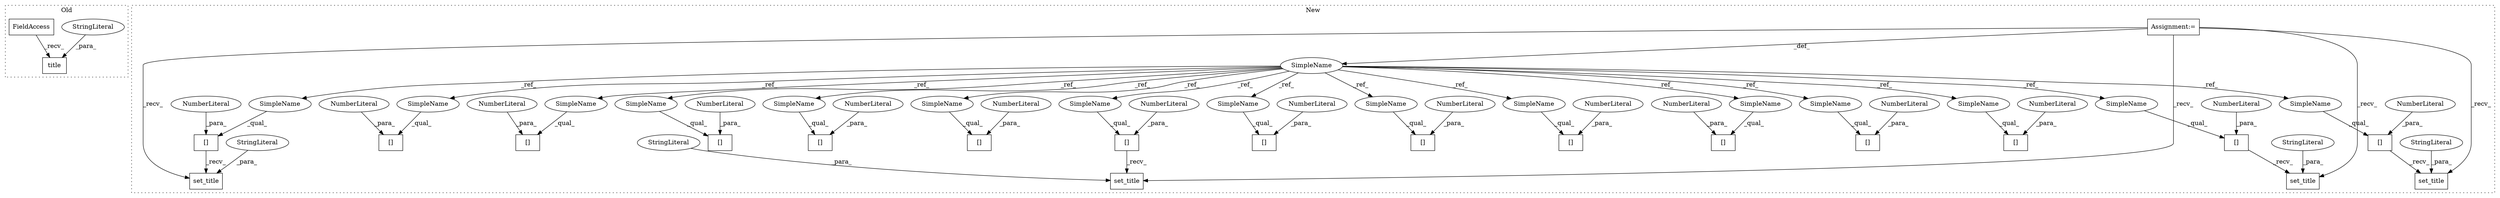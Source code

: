digraph G {
subgraph cluster0 {
1 [label="title" a="32" s="1645,1674" l="6,1" shape="box"];
3 [label="StringLiteral" a="45" s="1651" l="23" shape="ellipse"];
4 [label="FieldAccess" a="22" s="1627" l="10" shape="box"];
label = "Old";
style="dotted";
}
subgraph cluster1 {
2 [label="[]" a="2" s="1806,1811" l="4,1" shape="box"];
5 [label="NumberLiteral" a="34" s="1810" l="1" shape="ellipse"];
6 [label="SimpleName" a="42" s="977" l="3" shape="ellipse"];
7 [label="[]" a="2" s="1783,1788" l="4,1" shape="box"];
8 [label="NumberLiteral" a="34" s="1787" l="1" shape="ellipse"];
9 [label="[]" a="2" s="1729,1734" l="4,1" shape="box"];
10 [label="NumberLiteral" a="34" s="1733" l="1" shape="ellipse"];
11 [label="[]" a="2" s="1399,1404" l="4,1" shape="box"];
12 [label="NumberLiteral" a="34" s="1403" l="1" shape="ellipse"];
13 [label="[]" a="2" s="1581,1586" l="4,1" shape="box"];
14 [label="NumberLiteral" a="34" s="1585" l="1" shape="ellipse"];
15 [label="[]" a="2" s="1630,1635" l="4,1" shape="box"];
16 [label="NumberLiteral" a="34" s="1634" l="1" shape="ellipse"];
17 [label="[]" a="2" s="1326,1331" l="4,1" shape="box"];
18 [label="NumberLiteral" a="34" s="1330" l="1" shape="ellipse"];
19 [label="[]" a="2" s="1487,1492" l="4,1" shape="box"];
20 [label="NumberLiteral" a="34" s="1491" l="1" shape="ellipse"];
21 [label="Assignment:=" a="7" s="980" l="1" shape="box"];
22 [label="[]" a="2" s="1926,1931" l="4,1" shape="box"];
23 [label="NumberLiteral" a="34" s="1930" l="1" shape="ellipse"];
24 [label="[]" a="2" s="1534,1539" l="4,1" shape="box"];
25 [label="NumberLiteral" a="34" s="1538" l="1" shape="ellipse"];
26 [label="[]" a="2" s="1680,1685" l="4,1" shape="box"];
27 [label="NumberLiteral" a="34" s="1684" l="1" shape="ellipse"];
28 [label="[]" a="2" s="1386,1391" l="4,1" shape="box"];
29 [label="NumberLiteral" a="34" s="1390" l="1" shape="ellipse"];
30 [label="[]" a="2" s="1438,1443" l="4,1" shape="box"];
31 [label="NumberLiteral" a="34" s="1442" l="1" shape="ellipse"];
32 [label="[]" a="2" s="1261,1266" l="4,1" shape="box"];
33 [label="NumberLiteral" a="34" s="1265" l="1" shape="ellipse"];
34 [label="[]" a="2" s="1853,1858" l="4,1" shape="box"];
35 [label="NumberLiteral" a="34" s="1857" l="1" shape="ellipse"];
36 [label="set_title" a="32" s="1860,1903" l="10,1" shape="box"];
37 [label="StringLiteral" a="45" s="1870" l="33" shape="ellipse"];
38 [label="set_title" a="32" s="1494,1527" l="10,1" shape="box"];
39 [label="StringLiteral" a="45" s="1504" l="23" shape="ellipse"];
40 [label="set_title" a="32" s="1637,1670" l="10,1" shape="box"];
41 [label="StringLiteral" a="45" s="1647" l="23" shape="ellipse"];
42 [label="set_title" a="32" s="1333,1360" l="10,1" shape="box"];
43 [label="StringLiteral" a="45" s="1343" l="17" shape="ellipse"];
44 [label="SimpleName" a="42" s="1680" l="3" shape="ellipse"];
45 [label="SimpleName" a="42" s="1386" l="3" shape="ellipse"];
46 [label="SimpleName" a="42" s="1487" l="3" shape="ellipse"];
47 [label="SimpleName" a="42" s="1630" l="3" shape="ellipse"];
48 [label="SimpleName" a="42" s="1399" l="3" shape="ellipse"];
49 [label="SimpleName" a="42" s="1534" l="3" shape="ellipse"];
50 [label="SimpleName" a="42" s="1326" l="3" shape="ellipse"];
51 [label="SimpleName" a="42" s="1783" l="3" shape="ellipse"];
52 [label="SimpleName" a="42" s="1729" l="3" shape="ellipse"];
53 [label="SimpleName" a="42" s="1853" l="3" shape="ellipse"];
54 [label="SimpleName" a="42" s="1806" l="3" shape="ellipse"];
55 [label="SimpleName" a="42" s="1581" l="3" shape="ellipse"];
56 [label="SimpleName" a="42" s="1261" l="3" shape="ellipse"];
57 [label="SimpleName" a="42" s="1438" l="3" shape="ellipse"];
58 [label="SimpleName" a="42" s="1926" l="3" shape="ellipse"];
label = "New";
style="dotted";
}
3 -> 1 [label="_para_"];
4 -> 1 [label="_recv_"];
5 -> 2 [label="_para_"];
6 -> 57 [label="_ref_"];
6 -> 58 [label="_ref_"];
6 -> 55 [label="_ref_"];
6 -> 56 [label="_ref_"];
6 -> 46 [label="_ref_"];
6 -> 47 [label="_ref_"];
6 -> 48 [label="_ref_"];
6 -> 53 [label="_ref_"];
6 -> 50 [label="_ref_"];
6 -> 54 [label="_ref_"];
6 -> 49 [label="_ref_"];
6 -> 51 [label="_ref_"];
6 -> 52 [label="_ref_"];
6 -> 45 [label="_ref_"];
6 -> 44 [label="_ref_"];
8 -> 7 [label="_para_"];
10 -> 9 [label="_para_"];
12 -> 11 [label="_para_"];
14 -> 13 [label="_para_"];
15 -> 40 [label="_recv_"];
16 -> 15 [label="_para_"];
17 -> 42 [label="_recv_"];
18 -> 17 [label="_para_"];
19 -> 38 [label="_recv_"];
20 -> 19 [label="_para_"];
21 -> 6 [label="_def_"];
21 -> 38 [label="_recv_"];
21 -> 36 [label="_recv_"];
21 -> 42 [label="_recv_"];
21 -> 40 [label="_recv_"];
23 -> 22 [label="_para_"];
25 -> 24 [label="_para_"];
27 -> 26 [label="_para_"];
29 -> 28 [label="_para_"];
31 -> 30 [label="_para_"];
33 -> 32 [label="_para_"];
34 -> 36 [label="_recv_"];
35 -> 34 [label="_para_"];
37 -> 36 [label="_para_"];
39 -> 38 [label="_para_"];
41 -> 40 [label="_para_"];
43 -> 42 [label="_para_"];
44 -> 26 [label="_qual_"];
45 -> 28 [label="_qual_"];
46 -> 19 [label="_qual_"];
47 -> 15 [label="_qual_"];
48 -> 11 [label="_qual_"];
49 -> 24 [label="_qual_"];
50 -> 17 [label="_qual_"];
51 -> 7 [label="_qual_"];
52 -> 9 [label="_qual_"];
53 -> 34 [label="_qual_"];
54 -> 2 [label="_qual_"];
55 -> 13 [label="_qual_"];
56 -> 32 [label="_qual_"];
57 -> 30 [label="_qual_"];
58 -> 22 [label="_qual_"];
}